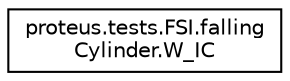 digraph "Graphical Class Hierarchy"
{
 // LATEX_PDF_SIZE
  edge [fontname="Helvetica",fontsize="10",labelfontname="Helvetica",labelfontsize="10"];
  node [fontname="Helvetica",fontsize="10",shape=record];
  rankdir="LR";
  Node0 [label="proteus.tests.FSI.falling\lCylinder.W_IC",height=0.2,width=0.4,color="black", fillcolor="white", style="filled",URL="$d7/d10/classproteus_1_1tests_1_1FSI_1_1fallingCylinder_1_1W__IC.html",tooltip=" "];
}
